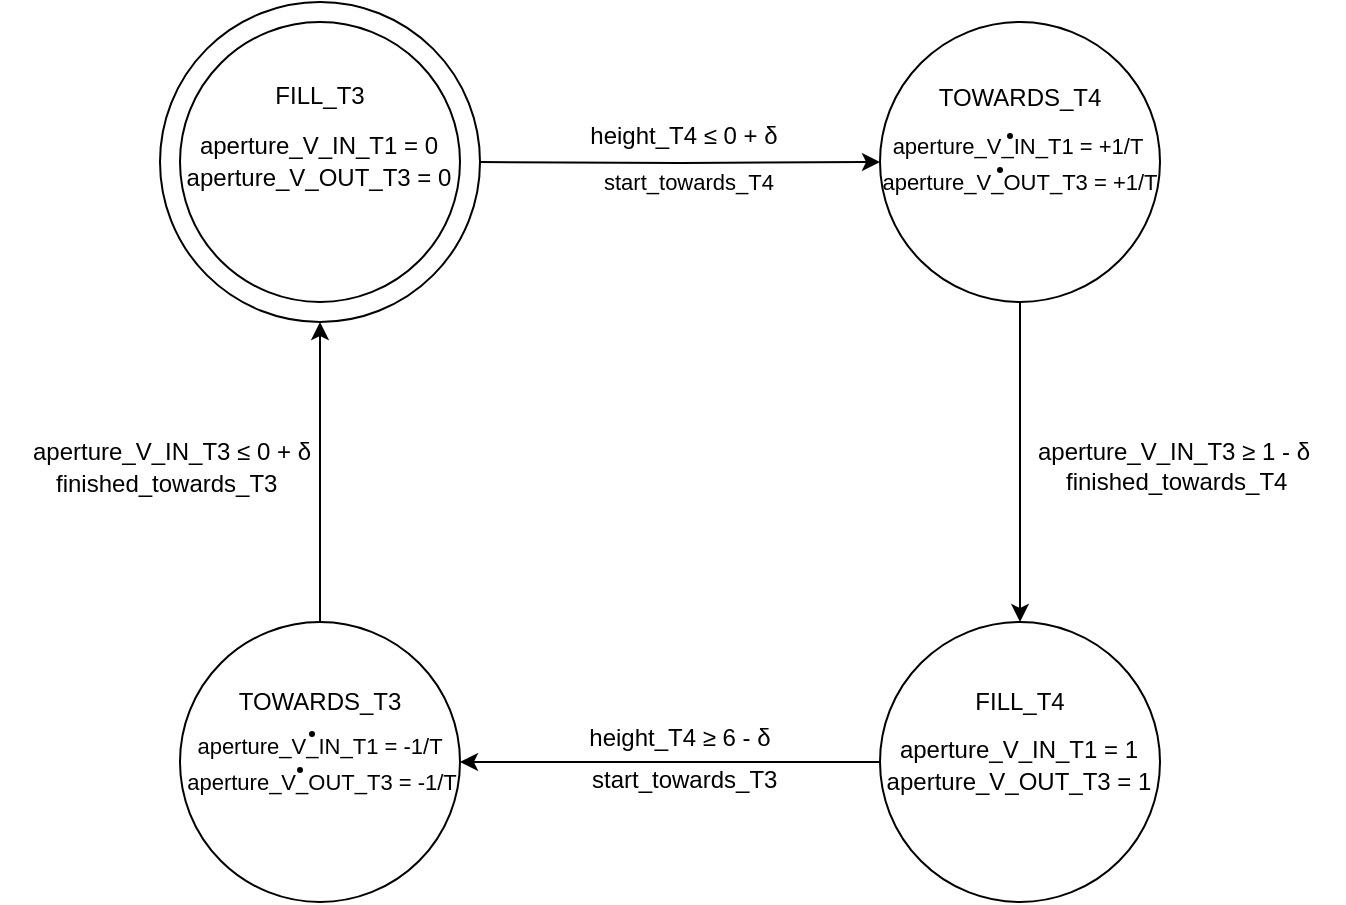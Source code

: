 <mxfile version="10.6.3" type="device"><diagram id="CQbn7C6XYgCKmY-lxhBd" name="Page-1"><mxGraphModel dx="759" dy="462" grid="1" gridSize="10" guides="1" tooltips="1" connect="1" arrows="1" fold="1" page="1" pageScale="1" pageWidth="827" pageHeight="1169" math="0" shadow="0"><root><mxCell id="0"/><mxCell id="1" parent="0"/><mxCell id="TF4jcnUDMei1oOdra7ed-1" value="" style="ellipse;whiteSpace=wrap;html=1;aspect=fixed;" vertex="1" parent="1"><mxGeometry x="150" y="110" width="160" height="160" as="geometry"/></mxCell><mxCell id="TF4jcnUDMei1oOdra7ed-4" value="" style="edgeStyle=orthogonalEdgeStyle;rounded=0;orthogonalLoop=1;jettySize=auto;html=1;" edge="1" parent="1" target="TF4jcnUDMei1oOdra7ed-3"><mxGeometry relative="1" as="geometry"><mxPoint x="310" y="190" as="sourcePoint"/></mxGeometry></mxCell><mxCell id="TF4jcnUDMei1oOdra7ed-2" value="" style="ellipse;whiteSpace=wrap;html=1;aspect=fixed;" vertex="1" parent="1"><mxGeometry x="160" y="120" width="140" height="140" as="geometry"/></mxCell><mxCell id="TF4jcnUDMei1oOdra7ed-8" value="" style="edgeStyle=orthogonalEdgeStyle;rounded=0;orthogonalLoop=1;jettySize=auto;html=1;" edge="1" parent="1" source="TF4jcnUDMei1oOdra7ed-3" target="TF4jcnUDMei1oOdra7ed-7"><mxGeometry relative="1" as="geometry"/></mxCell><mxCell id="TF4jcnUDMei1oOdra7ed-3" value="" style="ellipse;whiteSpace=wrap;html=1;aspect=fixed;" vertex="1" parent="1"><mxGeometry x="510" y="120" width="140" height="140" as="geometry"/></mxCell><mxCell id="TF4jcnUDMei1oOdra7ed-10" value="" style="edgeStyle=orthogonalEdgeStyle;rounded=0;orthogonalLoop=1;jettySize=auto;html=1;" edge="1" parent="1" source="TF4jcnUDMei1oOdra7ed-7" target="TF4jcnUDMei1oOdra7ed-9"><mxGeometry relative="1" as="geometry"/></mxCell><mxCell id="TF4jcnUDMei1oOdra7ed-7" value="" style="ellipse;whiteSpace=wrap;html=1;aspect=fixed;" vertex="1" parent="1"><mxGeometry x="510" y="420" width="140" height="140" as="geometry"/></mxCell><mxCell id="TF4jcnUDMei1oOdra7ed-13" style="edgeStyle=orthogonalEdgeStyle;rounded=0;orthogonalLoop=1;jettySize=auto;html=1;exitX=0.5;exitY=0;exitDx=0;exitDy=0;entryX=0.5;entryY=1;entryDx=0;entryDy=0;" edge="1" parent="1" source="TF4jcnUDMei1oOdra7ed-9" target="TF4jcnUDMei1oOdra7ed-1"><mxGeometry relative="1" as="geometry"/></mxCell><mxCell id="TF4jcnUDMei1oOdra7ed-9" value="" style="ellipse;whiteSpace=wrap;html=1;aspect=fixed;" vertex="1" parent="1"><mxGeometry x="160" y="420" width="140" height="140" as="geometry"/></mxCell><mxCell id="TF4jcnUDMei1oOdra7ed-14" value="FILL_T3" style="text;html=1;strokeColor=none;fillColor=none;align=center;verticalAlign=middle;whiteSpace=wrap;rounded=0;" vertex="1" parent="1"><mxGeometry x="210" y="147" width="40" height="20" as="geometry"/></mxCell><mxCell id="TF4jcnUDMei1oOdra7ed-15" value="TOWARDS_T4" style="text;html=1;strokeColor=none;fillColor=none;align=center;verticalAlign=middle;whiteSpace=wrap;rounded=0;" vertex="1" parent="1"><mxGeometry x="560" y="148" width="40" height="20" as="geometry"/></mxCell><mxCell id="TF4jcnUDMei1oOdra7ed-16" value="&lt;div&gt;FILL_T4&lt;/div&gt;" style="text;html=1;strokeColor=none;fillColor=none;align=center;verticalAlign=middle;whiteSpace=wrap;rounded=0;" vertex="1" parent="1"><mxGeometry x="560" y="450" width="40" height="20" as="geometry"/></mxCell><mxCell id="TF4jcnUDMei1oOdra7ed-17" value="TOWARDS_T3" style="text;html=1;strokeColor=none;fillColor=none;align=center;verticalAlign=middle;whiteSpace=wrap;rounded=0;" vertex="1" parent="1"><mxGeometry x="210" y="450" width="40" height="20" as="geometry"/></mxCell><mxCell id="TF4jcnUDMei1oOdra7ed-23" value="aperture_V_IN_T3 ≤ 0 + &lt;span&gt;δ&lt;/span&gt;" style="text;html=1;strokeColor=none;fillColor=none;align=center;verticalAlign=middle;whiteSpace=wrap;rounded=0;" vertex="1" parent="1"><mxGeometry x="70.5" y="325" width="170" height="20" as="geometry"/></mxCell><mxCell id="TF4jcnUDMei1oOdra7ed-24" value="&lt;div&gt;&lt;div&gt;&lt;span&gt;finished_towards_T4&lt;/span&gt;&lt;/div&gt;&lt;/div&gt;" style="text;html=1;" vertex="1" parent="1"><mxGeometry x="601" y="336" width="30" height="30" as="geometry"/></mxCell><mxCell id="TF4jcnUDMei1oOdra7ed-25" value="aperture_V_IN_T3 ≥ 1 - &lt;span&gt;δ&lt;/span&gt;" style="text;html=1;strokeColor=none;fillColor=none;align=center;verticalAlign=middle;whiteSpace=wrap;rounded=0;" vertex="1" parent="1"><mxGeometry x="572" y="325" width="170" height="20" as="geometry"/></mxCell><mxCell id="TF4jcnUDMei1oOdra7ed-26" value="&lt;div&gt;&lt;div&gt;&lt;span&gt;finished_towards_T3&lt;/span&gt;&lt;/div&gt;&lt;/div&gt;" style="text;html=1;" vertex="1" parent="1"><mxGeometry x="95.5" y="337" width="30" height="30" as="geometry"/></mxCell><mxCell id="TF4jcnUDMei1oOdra7ed-27" value="&lt;div&gt;&lt;div&gt;&lt;span&gt;start_towards_T3&lt;/span&gt;&lt;/div&gt;&lt;/div&gt;" style="text;html=1;" vertex="1" parent="1"><mxGeometry x="364" y="485" width="30" height="30" as="geometry"/></mxCell><mxCell id="TF4jcnUDMei1oOdra7ed-29" value="aperture_V_OUT_T3 = 0" style="text;html=1;strokeColor=none;fillColor=none;align=center;verticalAlign=middle;whiteSpace=wrap;rounded=0;" vertex="1" parent="1"><mxGeometry x="160" y="188" width="139" height="20" as="geometry"/></mxCell><mxCell id="TF4jcnUDMei1oOdra7ed-35" value="" style="ellipse;whiteSpace=wrap;html=1;aspect=fixed;fillColor=#000000;" vertex="1" parent="1"><mxGeometry x="574" y="176" width="2" height="2" as="geometry"/></mxCell><mxCell id="TF4jcnUDMei1oOdra7ed-36" value="" style="ellipse;whiteSpace=wrap;html=1;aspect=fixed;fillColor=#000000;" vertex="1" parent="1"><mxGeometry x="219" y="493" width="2" height="2" as="geometry"/></mxCell><mxCell id="TF4jcnUDMei1oOdra7ed-45" value="height_T4 ≥ 6 - &lt;span&gt;δ&lt;/span&gt;" style="text;html=1;strokeColor=none;fillColor=none;align=center;verticalAlign=middle;whiteSpace=wrap;rounded=0;" vertex="1" parent="1"><mxGeometry x="325" y="468" width="170" height="20" as="geometry"/></mxCell><mxCell id="TF4jcnUDMei1oOdra7ed-46" value="aperture_V_IN_T1 = 0" style="text;html=1;strokeColor=none;fillColor=none;align=center;verticalAlign=middle;whiteSpace=wrap;rounded=0;" vertex="1" parent="1"><mxGeometry x="160" y="172" width="139" height="20" as="geometry"/></mxCell><mxCell id="TF4jcnUDMei1oOdra7ed-47" value="aperture_V_OUT_T3 = 1" style="text;html=1;strokeColor=none;fillColor=none;align=center;verticalAlign=middle;whiteSpace=wrap;rounded=0;" vertex="1" parent="1"><mxGeometry x="510" y="490" width="139" height="20" as="geometry"/></mxCell><mxCell id="TF4jcnUDMei1oOdra7ed-48" value="aperture_V_IN_T1 = 1" style="text;html=1;strokeColor=none;fillColor=none;align=center;verticalAlign=middle;whiteSpace=wrap;rounded=0;" vertex="1" parent="1"><mxGeometry x="510" y="474" width="139" height="20" as="geometry"/></mxCell><mxCell id="TF4jcnUDMei1oOdra7ed-49" value="aperture_V_OUT_T3 = +1/T" style="text;html=1;strokeColor=none;fillColor=none;align=center;verticalAlign=middle;whiteSpace=wrap;rounded=0;fontSize=11;" vertex="1" parent="1"><mxGeometry x="500" y="190" width="160" height="20" as="geometry"/></mxCell><mxCell id="TF4jcnUDMei1oOdra7ed-50" value="aperture_V_IN_T1 = +1/T" style="text;html=1;strokeColor=none;fillColor=none;align=center;verticalAlign=middle;whiteSpace=wrap;rounded=0;fontSize=11;" vertex="1" parent="1"><mxGeometry x="509" y="172" width="140" height="20" as="geometry"/></mxCell><mxCell id="TF4jcnUDMei1oOdra7ed-51" value="" style="ellipse;whiteSpace=wrap;html=1;aspect=fixed;fillColor=#000000;" vertex="1" parent="1"><mxGeometry x="569" y="193" width="2" height="2" as="geometry"/></mxCell><mxCell id="TF4jcnUDMei1oOdra7ed-54" value="aperture_V_OUT_T3 = -1/T" style="text;html=1;strokeColor=none;fillColor=none;align=center;verticalAlign=middle;whiteSpace=wrap;rounded=0;fontSize=11;" vertex="1" parent="1"><mxGeometry x="150.5" y="490" width="160" height="20" as="geometry"/></mxCell><mxCell id="TF4jcnUDMei1oOdra7ed-55" value="aperture_V_IN_T1 = -1/T" style="text;html=1;strokeColor=none;fillColor=none;align=center;verticalAlign=middle;whiteSpace=wrap;rounded=0;fontSize=11;" vertex="1" parent="1"><mxGeometry x="159.5" y="472" width="140" height="20" as="geometry"/></mxCell><mxCell id="TF4jcnUDMei1oOdra7ed-56" value="" style="ellipse;whiteSpace=wrap;html=1;aspect=fixed;fillColor=#000000;" vertex="1" parent="1"><mxGeometry x="225" y="475" width="2" height="2" as="geometry"/></mxCell><mxCell id="TF4jcnUDMei1oOdra7ed-57" value="&lt;div&gt;&lt;div&gt;&lt;span&gt;start_towards_T4&lt;/span&gt;&lt;/div&gt;&lt;/div&gt;" style="text;html=1;resizable=0;points=[];autosize=1;align=left;verticalAlign=top;spacingTop=-4;fontSize=11;" vertex="1" parent="1"><mxGeometry x="370" y="191" width="100" height="10" as="geometry"/></mxCell><mxCell id="TF4jcnUDMei1oOdra7ed-58" value="height_T4 ≤ 0 + &lt;span&gt;δ&lt;/span&gt;" style="text;html=1;strokeColor=none;fillColor=none;align=center;verticalAlign=middle;whiteSpace=wrap;rounded=0;" vertex="1" parent="1"><mxGeometry x="326.5" y="167" width="170" height="20" as="geometry"/></mxCell></root></mxGraphModel></diagram></mxfile>